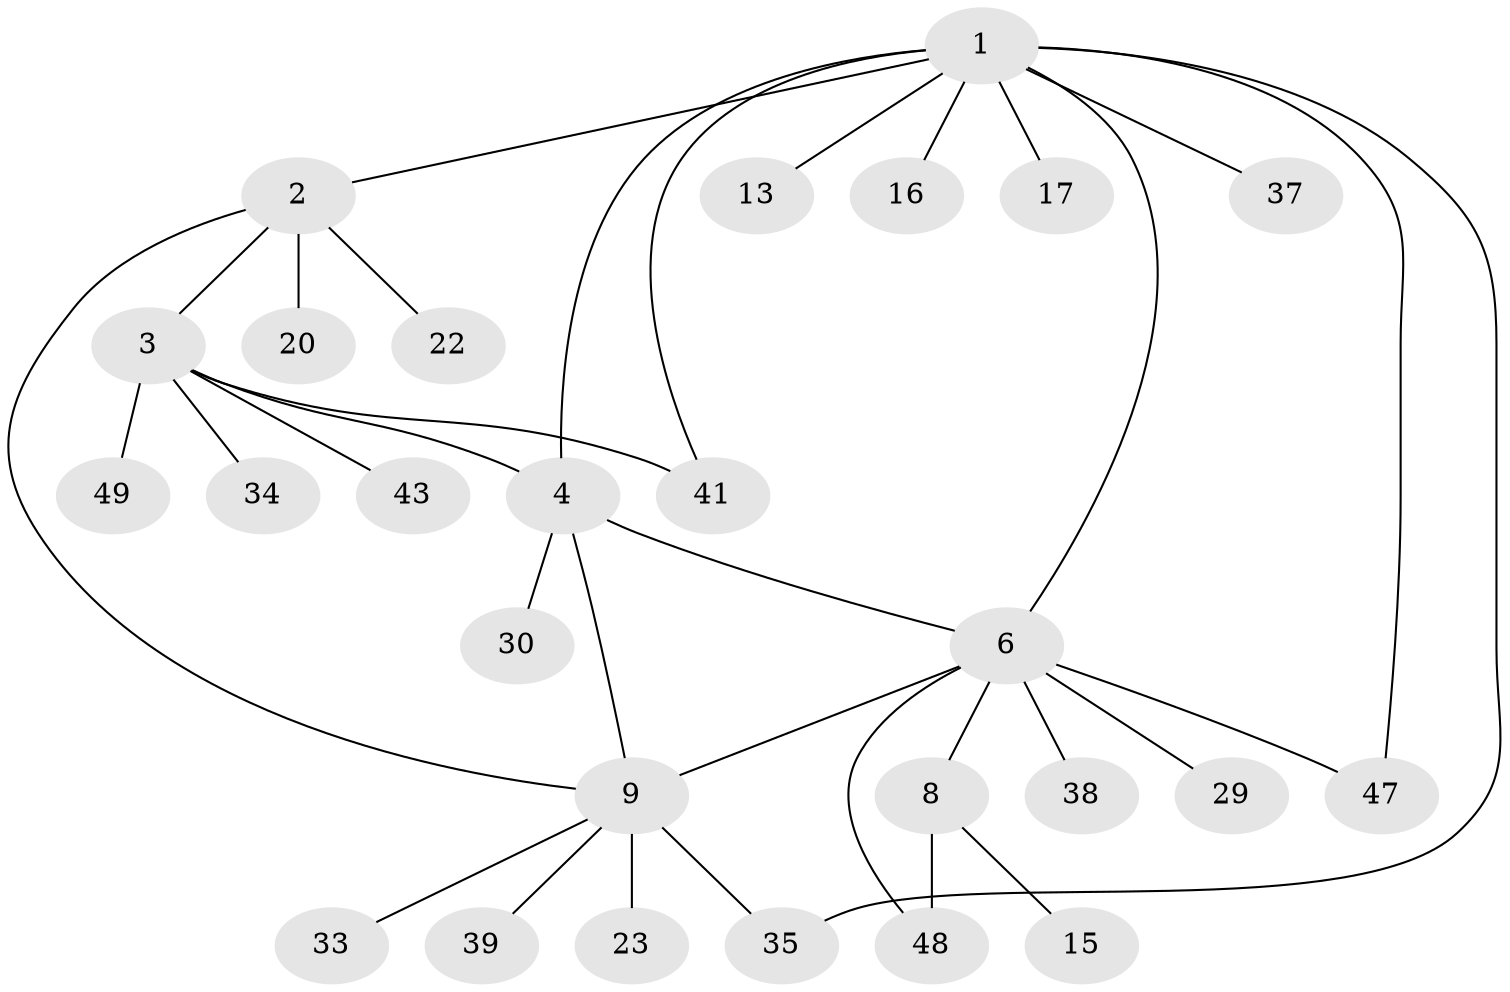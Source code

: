 // original degree distribution, {10: 0.018518518518518517, 5: 0.1111111111111111, 7: 0.05555555555555555, 6: 0.018518518518518517, 2: 0.24074074074074073, 1: 0.5185185185185185, 4: 0.018518518518518517, 3: 0.018518518518518517}
// Generated by graph-tools (version 1.1) at 2025/15/03/09/25 04:15:58]
// undirected, 27 vertices, 34 edges
graph export_dot {
graph [start="1"]
  node [color=gray90,style=filled];
  1 [super="+5+28"];
  2;
  3 [super="+11+26+46"];
  4;
  6 [super="+7+27"];
  8 [super="+18+12+19+54"];
  9 [super="+10"];
  13;
  15;
  16;
  17;
  20 [super="+31"];
  22;
  23 [super="+25"];
  29;
  30;
  33;
  34 [super="+36+45"];
  35;
  37 [super="+52"];
  38;
  39;
  41 [super="+44"];
  43;
  47;
  48;
  49;
  1 -- 2;
  1 -- 13;
  1 -- 16;
  1 -- 17;
  1 -- 35;
  1 -- 37;
  1 -- 47;
  1 -- 4 [weight=2];
  1 -- 6 [weight=2];
  1 -- 41;
  2 -- 3;
  2 -- 20;
  2 -- 22;
  2 -- 9;
  3 -- 4;
  3 -- 34;
  3 -- 41;
  3 -- 49;
  3 -- 43;
  4 -- 9;
  4 -- 30;
  4 -- 6;
  6 -- 9 [weight=2];
  6 -- 38;
  6 -- 47;
  6 -- 48;
  6 -- 8;
  6 -- 29;
  8 -- 15;
  8 -- 48;
  9 -- 39;
  9 -- 33;
  9 -- 35;
  9 -- 23;
}
